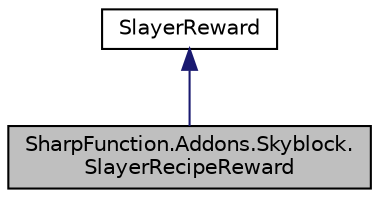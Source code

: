 digraph "SharpFunction.Addons.Skyblock.SlayerRecipeReward"
{
 // LATEX_PDF_SIZE
  edge [fontname="Helvetica",fontsize="10",labelfontname="Helvetica",labelfontsize="10"];
  node [fontname="Helvetica",fontsize="10",shape=record];
  Node1 [label="SharpFunction.Addons.Skyblock.\lSlayerRecipeReward",height=0.2,width=0.4,color="black", fillcolor="grey75", style="filled", fontcolor="black",tooltip="Slightly complex slayer reward with recipe reward"];
  Node2 -> Node1 [dir="back",color="midnightblue",fontsize="10",style="solid",fontname="Helvetica"];
  Node2 [label="SlayerReward",height=0.2,width=0.4,color="black", fillcolor="white", style="filled",URL="$class_sharp_function_1_1_addons_1_1_skyblock_1_1_slayer_reward.html",tooltip="Class representing simple slayer reward. Inherited by other slayer reward classes"];
}
